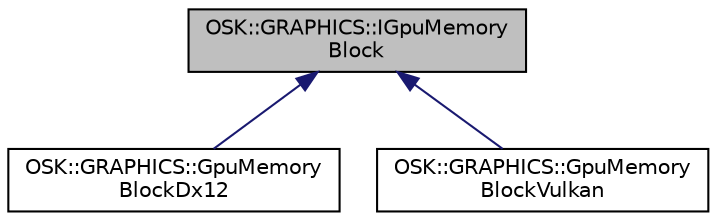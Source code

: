 digraph "OSK::GRAPHICS::IGpuMemoryBlock"
{
 // LATEX_PDF_SIZE
  edge [fontname="Helvetica",fontsize="10",labelfontname="Helvetica",labelfontsize="10"];
  node [fontname="Helvetica",fontsize="10",shape=record];
  Node1 [label="OSK::GRAPHICS::IGpuMemory\lBlock",height=0.2,width=0.4,color="black", fillcolor="grey75", style="filled", fontcolor="black",tooltip="Un bloque de memoria representa una región de memoria que ha sidon reservada."];
  Node1 -> Node2 [dir="back",color="midnightblue",fontsize="10",style="solid"];
  Node2 [label="OSK::GRAPHICS::GpuMemory\lBlockDx12",height=0.2,width=0.4,color="black", fillcolor="white", style="filled",URL="$class_o_s_k_1_1_g_r_a_p_h_i_c_s_1_1_gpu_memory_block_dx12.html",tooltip=" "];
  Node1 -> Node3 [dir="back",color="midnightblue",fontsize="10",style="solid"];
  Node3 [label="OSK::GRAPHICS::GpuMemory\lBlockVulkan",height=0.2,width=0.4,color="black", fillcolor="white", style="filled",URL="$class_o_s_k_1_1_g_r_a_p_h_i_c_s_1_1_gpu_memory_block_vulkan.html",tooltip=" "];
}
